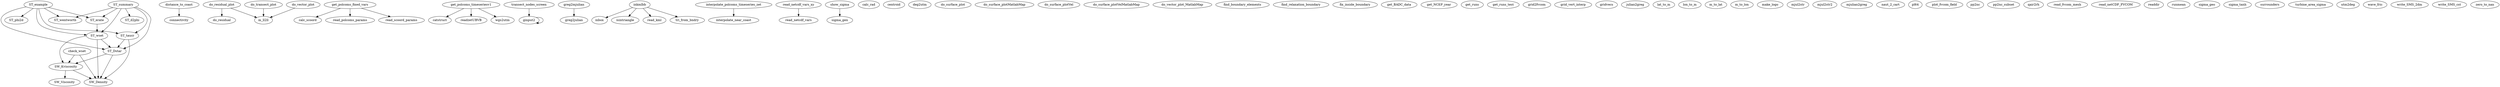/* Created by mdot for Matlab */
digraph m2html {
  ST_Dstar -> SW_Density;
  ST_Dstar -> SW_Kviscosity;
  ST_erate -> ST_wset;
  ST_example -> ST_Dstar;
  ST_example -> ST_erate;
  ST_example -> ST_phi2d;
  ST_example -> ST_taucr;
  ST_example -> ST_wentworth;
  ST_example -> ST_wset;
  ST_summary -> ST_Dstar;
  ST_summary -> ST_d2phi;
  ST_summary -> ST_erate;
  ST_summary -> ST_taucr;
  ST_summary -> ST_wentworth;
  ST_summary -> ST_wset;
  ST_taucr -> ST_Dstar;
  ST_taucr -> SW_Density;
  ST_wset -> ST_Dstar;
  ST_wset -> SW_Density;
  ST_wset -> SW_Kviscosity;
  SW_Kviscosity -> SW_Density;
  SW_Kviscosity -> SW_Viscosity;
  check_wset -> SW_Density;
  check_wset -> SW_Kviscosity;
  distance_to_coast -> connectivity;
  do_residual_plot -> do_residual;
  do_residual_plot -> m_ll2ll;
  do_transect_plot -> m_ll2ll;
  do_vector_plot -> m_ll2ll;
  get_polcoms_fixed_vars -> calc_scoord;
  get_polcoms_fixed_vars -> read_polcoms_params;
  get_polcoms_fixed_vars -> read_scoord_params;
  get_polcoms_timeseriesv1 -> catstruct;
  get_polcoms_timeseriesv1 -> readzetUBVB;
  get_polcoms_timeseriesv1 -> wgs2utm;
  ginput2 -> ginput2;
  greg2mjulian -> greg2julian;
  inkmlbb -> inbox;
  inkmlbb -> isintriangle;
  inkmlbb -> read_kml;
  inkmlbb -> tri_from_bndry;
  interpolate_polcoms_timeseries_zet -> interpolate_near_coast;
  read_netcdf_vars_xy -> read_netcdf_vars;
  show_sigma -> sigma_gen;
  transect_nodes_screen -> ginput2;

  ST_Dstar [URL="ST_Dstar.html"];
  ST_d2phi [URL="ST_d2phi.html"];
  ST_erate [URL="ST_erate.html"];
  ST_example [URL="ST_example.html"];
  ST_phi2d [URL="ST_phi2d.html"];
  ST_summary [URL="ST_summary.html"];
  ST_taucr [URL="ST_taucr.html"];
  ST_wentworth [URL="ST_wentworth.html"];
  ST_wset [URL="ST_wset.html"];
  SW_Density [URL="SW_Density.html"];
  SW_Kviscosity [URL="SW_Kviscosity.html"];
  SW_Viscosity [URL="SW_Viscosity.html"];
  calc_rad [URL="calc_rad.html"];
  calc_scoord [URL="calc_scoord.html"];
  catstruct [URL="catstruct.html"];
  centroid [URL="centroid.html"];
  check_wset [URL="check_wset.html"];
  connectivity [URL="connectivity.html"];
  deg2utm [URL="deg2utm.html"];
  distance_to_coast [URL="distance_to_coast.html"];
  do_residual [URL="do_residual.html"];
  do_residual_plot [URL="do_residual_plot.html"];
  do_surface_plot [URL="do_surface_plot.html"];
  do_surface_plotMatlabMap [URL="do_surface_plotMatlabMap.html"];
  do_surface_plotVel [URL="do_surface_plotVel.html"];
  do_surface_plotVelMatlabMap [URL="do_surface_plotVelMatlabMap.html"];
  do_transect_plot [URL="do_transect_plot.html"];
  do_vector_plot [URL="do_vector_plot.html"];
  do_vector_plot_MatlabMap [URL="do_vector_plot_MatlabMap.html"];
  find_boundary_elements [URL="find_boundary_elements.html"];
  find_relaxation_boundary [URL="find_relaxation_boundary.html"];
  fix_inside_boundary [URL="fix_inside_boundary.html"];
  get_BADC_data [URL="get_BADC_data.html"];
  get_NCEP_year [URL="get_NCEP_year.html"];
  get_polcoms_fixed_vars [URL="get_polcoms_fixed_vars.html"];
  get_polcoms_timeseriesv1 [URL="get_polcoms_timeseriesv1.html"];
  get_runs [URL="get_runs.html"];
  get_runs_test [URL="get_runs_test.html"];
  ginput2 [URL="ginput2.html"];
  greg2julian [URL="greg2julian.html"];
  greg2mjulian [URL="greg2mjulian.html"];
  grid2fvcom [URL="grid2fvcom.html"];
  grid_vert_interp [URL="grid_vert_interp.html"];
  gridvecs [URL="gridvecs.html"];
  inbox [URL="inbox.html"];
  inkmlbb [URL="inkmlbb.html"];
  interpolate_near_coast [URL="interpolate_near_coast.html"];
  interpolate_polcoms_timeseries_zet [URL="interpolate_polcoms_timeseries_zet.html"];
  isintriangle [URL="isintriangle.html"];
  julian2greg [URL="julian2greg.html"];
  lat_to_m [URL="lat_to_m.html"];
  lon_to_m [URL="lon_to_m.html"];
  m_ll2ll [URL="m_ll2ll.html"];
  m_to_lat [URL="m_to_lat.html"];
  m_to_lon [URL="m_to_lon.html"];
  make_logo [URL="make_logo.html"];
  mjul2str [URL="mjul2str.html"];
  mjul2str2 [URL="mjul2str2.html"];
  mjulian2greg [URL="mjulian2greg.html"];
  naut_2_cart [URL="naut_2_cart.html"];
  pl64 [URL="pl64.html"];
  plot_fvcom_field [URL="plot_fvcom_field.html"];
  pp2nc [URL="pp2nc.html"];
  pp2nc_subset [URL="pp2nc_subset.html"];
  qair2rh [URL="qair2rh.html"];
  read_fvcom_mesh [URL="read_fvcom_mesh.html"];
  read_kml [URL="read_kml.html"];
  read_netCDF_FVCOM [URL="read_netCDF_FVCOM.html"];
  read_netcdf_vars [URL="read_netcdf_vars.html"];
  read_netcdf_vars_xy [URL="read_netcdf_vars_xy.html"];
  read_polcoms_params [URL="read_polcoms_params.html"];
  read_scoord_params [URL="read_scoord_params.html"];
  readdir [URL="readdir.html"];
  readzetUBVB [URL="readzetUBVB.html"];
  runmean [URL="runmean.html"];
  show_sigma [URL="show_sigma.html"];
  sigma_gen [URL="sigma_gen.html"];
  sigma_geo [URL="sigma_geo.html"];
  sigma_tanh [URL="sigma_tanh.html"];
  surrounders [URL="surrounders.html"];
  transect_nodes_screen [URL="transect_nodes_screen.html"];
  tri_from_bndry [URL="tri_from_bndry.html"];
  turbine_area_sigma [URL="turbine_area_sigma.html"];
  utm2deg [URL="utm2deg.html"];
  wave_fric [URL="wave_fric.html"];
  wgs2utm [URL="wgs2utm.html"];
  write_SMS_2dm [URL="write_SMS_2dm.html"];
  write_SMS_cst [URL="write_SMS_cst.html"];
  zero_to_nan [URL="zero_to_nan.html"];
}